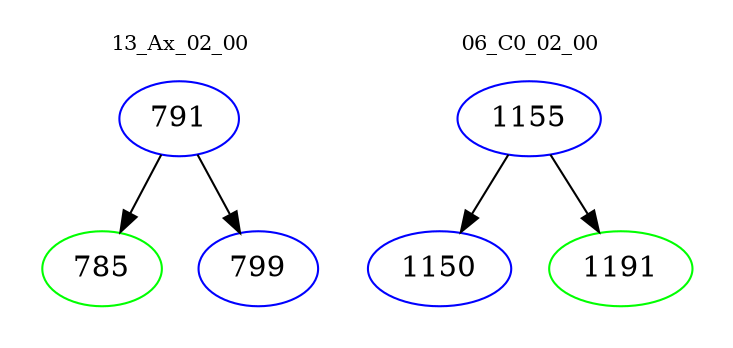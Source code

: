 digraph{
subgraph cluster_0 {
color = white
label = "13_Ax_02_00";
fontsize=10;
T0_791 [label="791", color="blue"]
T0_791 -> T0_785 [color="black"]
T0_785 [label="785", color="green"]
T0_791 -> T0_799 [color="black"]
T0_799 [label="799", color="blue"]
}
subgraph cluster_1 {
color = white
label = "06_C0_02_00";
fontsize=10;
T1_1155 [label="1155", color="blue"]
T1_1155 -> T1_1150 [color="black"]
T1_1150 [label="1150", color="blue"]
T1_1155 -> T1_1191 [color="black"]
T1_1191 [label="1191", color="green"]
}
}
